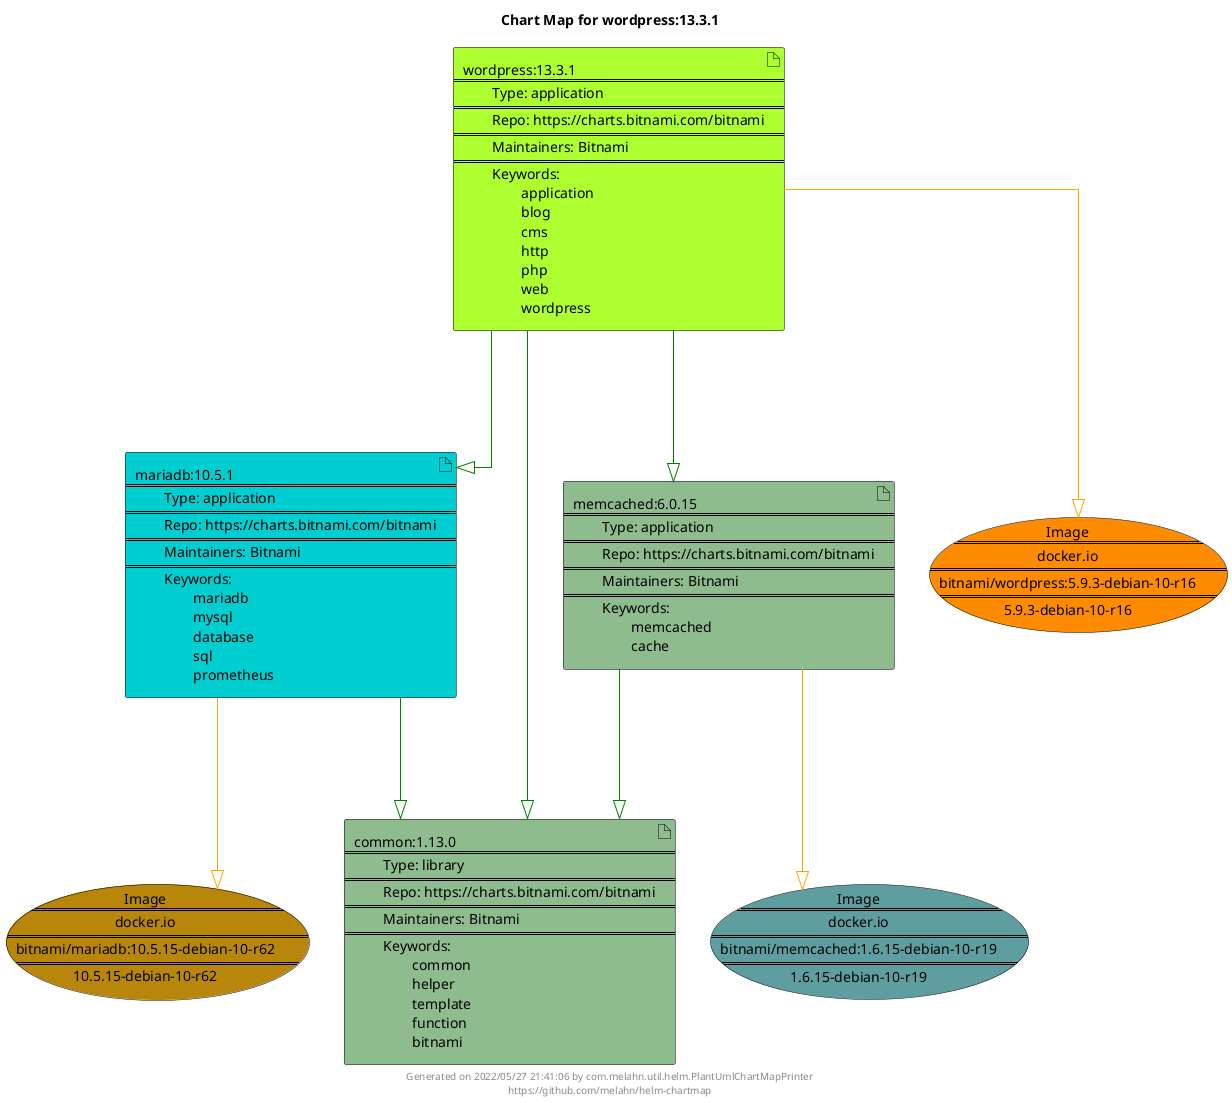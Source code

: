 @startuml
skinparam linetype ortho
skinparam backgroundColor white
skinparam usecaseBorderColor black
skinparam usecaseArrowColor LightSlateGray
skinparam artifactBorderColor black
skinparam artifactArrowColor LightSlateGray

title Chart Map for wordpress:13.3.1

'There are 4 referenced Helm Charts
artifact "wordpress:13.3.1\n====\n\tType: application\n====\n\tRepo: https://charts.bitnami.com/bitnami\n====\n\tMaintainers: Bitnami\n====\n\tKeywords: \n\t\tapplication\n\t\tblog\n\t\tcms\n\t\thttp\n\t\tphp\n\t\tweb\n\t\twordpress" as wordpress_13_3_1 #GreenYellow
artifact "common:1.13.0\n====\n\tType: library\n====\n\tRepo: https://charts.bitnami.com/bitnami\n====\n\tMaintainers: Bitnami\n====\n\tKeywords: \n\t\tcommon\n\t\thelper\n\t\ttemplate\n\t\tfunction\n\t\tbitnami" as common_1_13_0 #DarkSeaGreen
artifact "mariadb:10.5.1\n====\n\tType: application\n====\n\tRepo: https://charts.bitnami.com/bitnami\n====\n\tMaintainers: Bitnami\n====\n\tKeywords: \n\t\tmariadb\n\t\tmysql\n\t\tdatabase\n\t\tsql\n\t\tprometheus" as mariadb_10_5_1 #DarkTurquoise
artifact "memcached:6.0.15\n====\n\tType: application\n====\n\tRepo: https://charts.bitnami.com/bitnami\n====\n\tMaintainers: Bitnami\n====\n\tKeywords: \n\t\tmemcached\n\t\tcache" as memcached_6_0_15 #DarkSeaGreen

'There are 3 referenced Docker Images
usecase "Image\n====\ndocker.io\n====\nbitnami/memcached:1.6.15-debian-10-r19\n====\n1.6.15-debian-10-r19" as docker_io_bitnami_memcached_1_6_15_debian_10_r19 #CadetBlue
usecase "Image\n====\ndocker.io\n====\nbitnami/mariadb:10.5.15-debian-10-r62\n====\n10.5.15-debian-10-r62" as docker_io_bitnami_mariadb_10_5_15_debian_10_r62 #DarkGoldenRod
usecase "Image\n====\ndocker.io\n====\nbitnami/wordpress:5.9.3-debian-10-r16\n====\n5.9.3-debian-10-r16" as docker_io_bitnami_wordpress_5_9_3_debian_10_r16 #Darkorange

'Chart Dependencies
wordpress_13_3_1--[#green]-|>common_1_13_0
wordpress_13_3_1--[#green]-|>mariadb_10_5_1
mariadb_10_5_1--[#green]-|>common_1_13_0
wordpress_13_3_1--[#green]-|>memcached_6_0_15
memcached_6_0_15--[#green]-|>common_1_13_0
wordpress_13_3_1--[#orange]-|>docker_io_bitnami_wordpress_5_9_3_debian_10_r16
mariadb_10_5_1--[#orange]-|>docker_io_bitnami_mariadb_10_5_15_debian_10_r62
memcached_6_0_15--[#orange]-|>docker_io_bitnami_memcached_1_6_15_debian_10_r19

center footer Generated on 2022/05/27 21:41:06 by com.melahn.util.helm.PlantUmlChartMapPrinter\nhttps://github.com/melahn/helm-chartmap
@enduml

